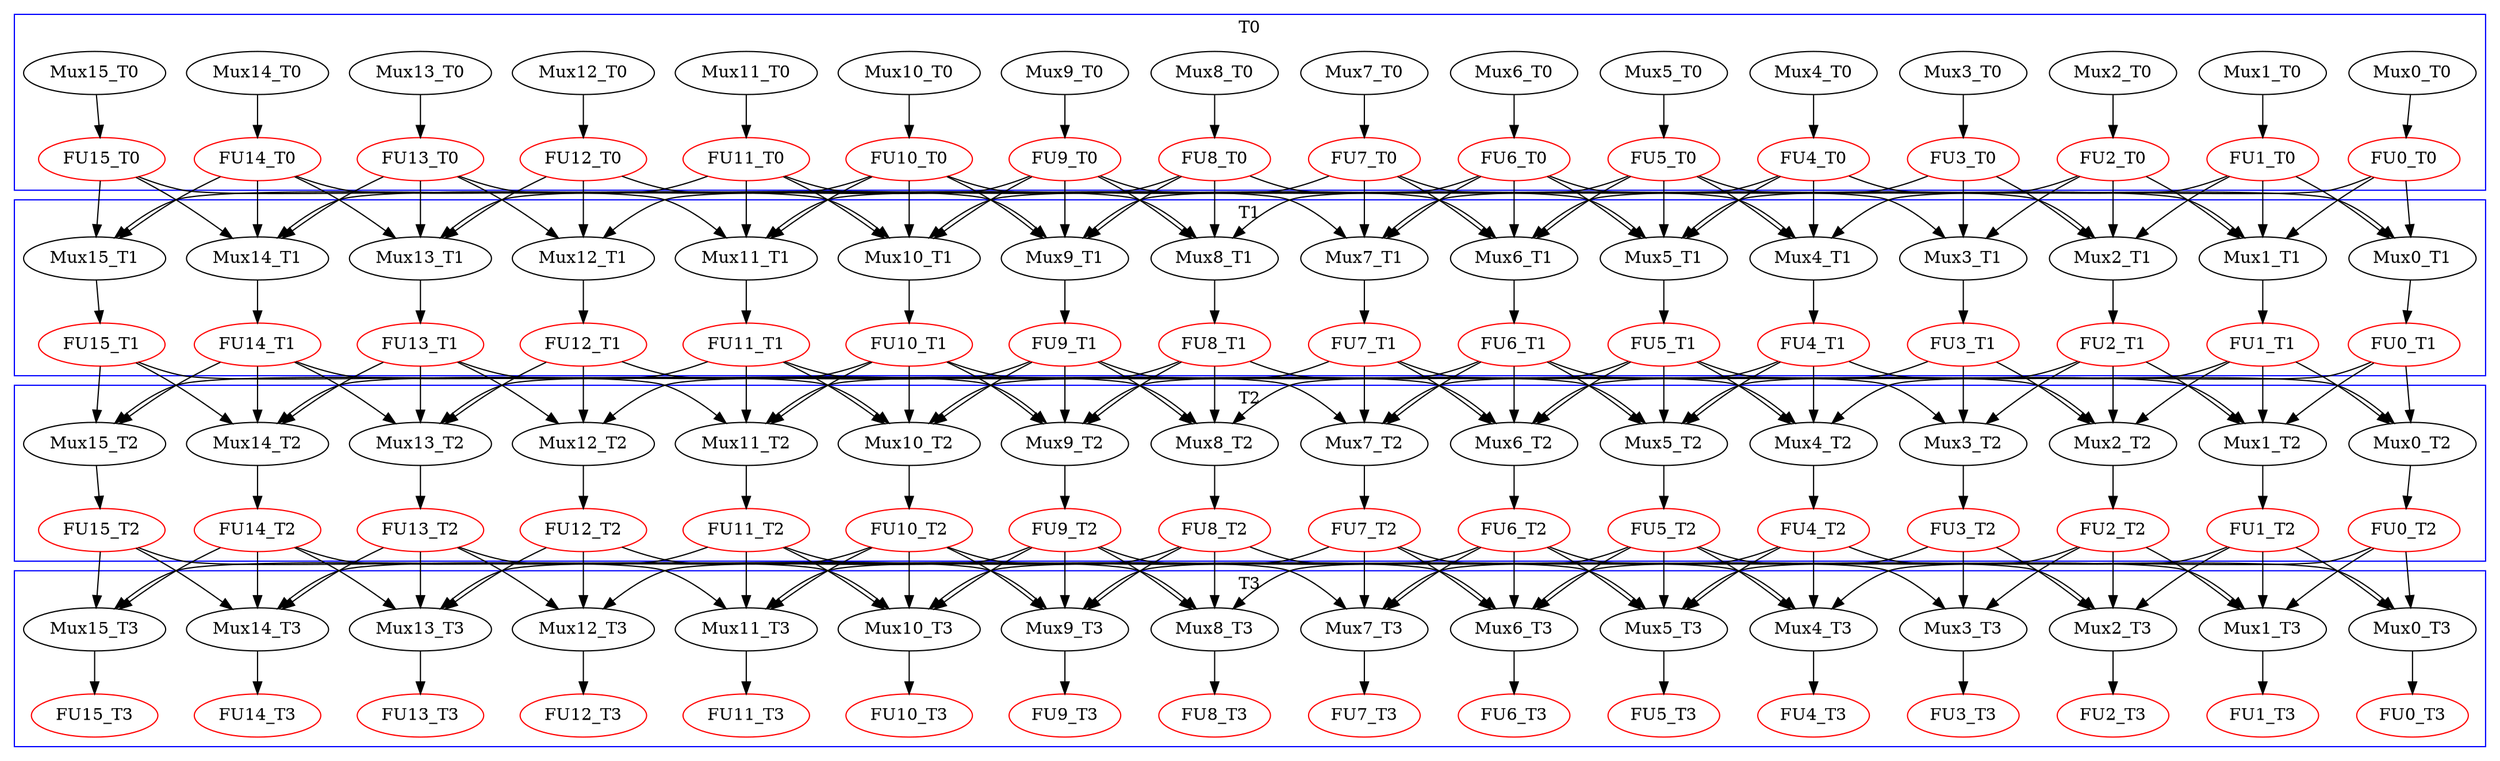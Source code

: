 digraph G {
    subgraph cluster_T0 {
        color=blue;
        label="T0";
        FU0_T0 [z=0 color=red];
        Mux0_T0 [z=0];
        FU1_T0 [z=0 color=red];
        Mux1_T0 [z=0];
        FU2_T0 [z=0 color=red];
        Mux2_T0 [z=0];
        FU3_T0 [z=0 color=red];
        Mux3_T0 [z=0];
        FU4_T0 [z=0 color=red];
        Mux4_T0 [z=0];
        FU5_T0 [z=0 color=red];
        Mux5_T0 [z=0];
        FU6_T0 [z=0 color=red];
        Mux6_T0 [z=0];
        FU7_T0 [z=0 color=red];
        Mux7_T0 [z=0];
        FU8_T0 [z=0 color=red];
        Mux8_T0 [z=0];
        FU9_T0 [z=0 color=red];
        Mux9_T0 [z=0];
        FU10_T0 [z=0 color=red];
        Mux10_T0 [z=0];
        FU11_T0 [z=0 color=red];
        Mux11_T0 [z=0];
        FU12_T0 [z=0 color=red];
        Mux12_T0 [z=0];
        FU13_T0 [z=0 color=red];
        Mux13_T0 [z=0];
        FU14_T0 [z=0 color=red];
        Mux14_T0 [z=0];
        FU15_T0 [z=0 color=red];
        Mux15_T0 [z=0];
    }
    subgraph cluster_T1 {
        color=blue;
        label="T1";
        FU0_T1 [z=1 color=red];
        Mux0_T1 [z=1];
        FU1_T1 [z=1 color=red];
        Mux1_T1 [z=1];
        FU2_T1 [z=1 color=red];
        Mux2_T1 [z=1];
        FU3_T1 [z=1 color=red];
        Mux3_T1 [z=1];
        FU4_T1 [z=1 color=red];
        Mux4_T1 [z=1];
        FU5_T1 [z=1 color=red];
        Mux5_T1 [z=1];
        FU6_T1 [z=1 color=red];
        Mux6_T1 [z=1];
        FU7_T1 [z=1 color=red];
        Mux7_T1 [z=1];
        FU8_T1 [z=1 color=red];
        Mux8_T1 [z=1];
        FU9_T1 [z=1 color=red];
        Mux9_T1 [z=1];
        FU10_T1 [z=1 color=red];
        Mux10_T1 [z=1];
        FU11_T1 [z=1 color=red];
        Mux11_T1 [z=1];
        FU12_T1 [z=1 color=red];
        Mux12_T1 [z=1];
        FU13_T1 [z=1 color=red];
        Mux13_T1 [z=1];
        FU14_T1 [z=1 color=red];
        Mux14_T1 [z=1];
        FU15_T1 [z=1 color=red];
        Mux15_T1 [z=1];
    }
    subgraph cluster_T2 {
        color=blue;
        label="T2";
        FU0_T2 [z=2 color=red];
        Mux0_T2 [z=2];
        FU1_T2 [z=2 color=red];
        Mux1_T2 [z=2];
        FU2_T2 [z=2 color=red];
        Mux2_T2 [z=2];
        FU3_T2 [z=2 color=red];
        Mux3_T2 [z=2];
        FU4_T2 [z=2 color=red];
        Mux4_T2 [z=2];
        FU5_T2 [z=2 color=red];
        Mux5_T2 [z=2];
        FU6_T2 [z=2 color=red];
        Mux6_T2 [z=2];
        FU7_T2 [z=2 color=red];
        Mux7_T2 [z=2];
        FU8_T2 [z=2 color=red];
        Mux8_T2 [z=2];
        FU9_T2 [z=2 color=red];
        Mux9_T2 [z=2];
        FU10_T2 [z=2 color=red];
        Mux10_T2 [z=2];
        FU11_T2 [z=2 color=red];
        Mux11_T2 [z=2];
        FU12_T2 [z=2 color=red];
        Mux12_T2 [z=2];
        FU13_T2 [z=2 color=red];
        Mux13_T2 [z=2];
        FU14_T2 [z=2 color=red];
        Mux14_T2 [z=2];
        FU15_T2 [z=2 color=red];
        Mux15_T2 [z=2];
    }
    subgraph cluster_T3 {
        color=blue;
        label="T3";
        FU0_T3 [z=3 color=red];
        Mux0_T3 [z=3];
        FU1_T3 [z=3 color=red];
        Mux1_T3 [z=3];
        FU2_T3 [z=3 color=red];
        Mux2_T3 [z=3];
        FU3_T3 [z=3 color=red];
        Mux3_T3 [z=3];
        FU4_T3 [z=3 color=red];
        Mux4_T3 [z=3];
        FU5_T3 [z=3 color=red];
        Mux5_T3 [z=3];
        FU6_T3 [z=3 color=red];
        Mux6_T3 [z=3];
        FU7_T3 [z=3 color=red];
        Mux7_T3 [z=3];
        FU8_T3 [z=3 color=red];
        Mux8_T3 [z=3];
        FU9_T3 [z=3 color=red];
        Mux9_T3 [z=3];
        FU10_T3 [z=3 color=red];
        Mux10_T3 [z=3];
        FU11_T3 [z=3 color=red];
        Mux11_T3 [z=3];
        FU12_T3 [z=3 color=red];
        Mux12_T3 [z=3];
        FU13_T3 [z=3 color=red];
        Mux13_T3 [z=3];
        FU14_T3 [z=3 color=red];
        Mux14_T3 [z=3];
        FU15_T3 [z=3 color=red];
        Mux15_T3 [z=3];
    }
    Mux0_T0 -> FU0_T0;
    Mux1_T0 -> FU1_T0;
    Mux2_T0 -> FU2_T0;
    Mux3_T0 -> FU3_T0;
    Mux4_T0 -> FU4_T0;
    Mux5_T0 -> FU5_T0;
    Mux6_T0 -> FU6_T0;
    Mux7_T0 -> FU7_T0;
    Mux8_T0 -> FU8_T0;
    Mux9_T0 -> FU9_T0;
    Mux10_T0 -> FU10_T0;
    Mux11_T0 -> FU11_T0;
    Mux12_T0 -> FU12_T0;
    Mux13_T0 -> FU13_T0;
    Mux14_T0 -> FU14_T0;
    Mux15_T0 -> FU15_T0;
    Mux0_T1 -> FU0_T1;
    FU0_T0 -> Mux0_T1;
    Mux1_T1 -> FU1_T1;
    FU1_T0 -> Mux1_T1;
    Mux2_T1 -> FU2_T1;
    FU2_T0 -> Mux2_T1;
    Mux3_T1 -> FU3_T1;
    FU3_T0 -> Mux3_T1;
    Mux4_T1 -> FU4_T1;
    FU4_T0 -> Mux4_T1;
    Mux5_T1 -> FU5_T1;
    FU5_T0 -> Mux5_T1;
    Mux6_T1 -> FU6_T1;
    FU6_T0 -> Mux6_T1;
    Mux7_T1 -> FU7_T1;
    FU7_T0 -> Mux7_T1;
    Mux8_T1 -> FU8_T1;
    FU8_T0 -> Mux8_T1;
    Mux9_T1 -> FU9_T1;
    FU9_T0 -> Mux9_T1;
    Mux10_T1 -> FU10_T1;
    FU10_T0 -> Mux10_T1;
    Mux11_T1 -> FU11_T1;
    FU11_T0 -> Mux11_T1;
    Mux12_T1 -> FU12_T1;
    FU12_T0 -> Mux12_T1;
    Mux13_T1 -> FU13_T1;
    FU13_T0 -> Mux13_T1;
    Mux14_T1 -> FU14_T1;
    FU14_T0 -> Mux14_T1;
    Mux15_T1 -> FU15_T1;
    FU15_T0 -> Mux15_T1;
    Mux0_T2 -> FU0_T2;
    FU0_T1 -> Mux0_T2;
    Mux1_T2 -> FU1_T2;
    FU1_T1 -> Mux1_T2;
    Mux2_T2 -> FU2_T2;
    FU2_T1 -> Mux2_T2;
    Mux3_T2 -> FU3_T2;
    FU3_T1 -> Mux3_T2;
    Mux4_T2 -> FU4_T2;
    FU4_T1 -> Mux4_T2;
    Mux5_T2 -> FU5_T2;
    FU5_T1 -> Mux5_T2;
    Mux6_T2 -> FU6_T2;
    FU6_T1 -> Mux6_T2;
    Mux7_T2 -> FU7_T2;
    FU7_T1 -> Mux7_T2;
    Mux8_T2 -> FU8_T2;
    FU8_T1 -> Mux8_T2;
    Mux9_T2 -> FU9_T2;
    FU9_T1 -> Mux9_T2;
    Mux10_T2 -> FU10_T2;
    FU10_T1 -> Mux10_T2;
    Mux11_T2 -> FU11_T2;
    FU11_T1 -> Mux11_T2;
    Mux12_T2 -> FU12_T2;
    FU12_T1 -> Mux12_T2;
    Mux13_T2 -> FU13_T2;
    FU13_T1 -> Mux13_T2;
    Mux14_T2 -> FU14_T2;
    FU14_T1 -> Mux14_T2;
    Mux15_T2 -> FU15_T2;
    FU15_T1 -> Mux15_T2;
    Mux0_T3 -> FU0_T3;
    FU0_T2 -> Mux0_T3;
    Mux1_T3 -> FU1_T3;
    FU1_T2 -> Mux1_T3;
    Mux2_T3 -> FU2_T3;
    FU2_T2 -> Mux2_T3;
    Mux3_T3 -> FU3_T3;
    FU3_T2 -> Mux3_T3;
    Mux4_T3 -> FU4_T3;
    FU4_T2 -> Mux4_T3;
    Mux5_T3 -> FU5_T3;
    FU5_T2 -> Mux5_T3;
    Mux6_T3 -> FU6_T3;
    FU6_T2 -> Mux6_T3;
    Mux7_T3 -> FU7_T3;
    FU7_T2 -> Mux7_T3;
    Mux8_T3 -> FU8_T3;
    FU8_T2 -> Mux8_T3;
    Mux9_T3 -> FU9_T3;
    FU9_T2 -> Mux9_T3;
    Mux10_T3 -> FU10_T3;
    FU10_T2 -> Mux10_T3;
    Mux11_T3 -> FU11_T3;
    FU11_T2 -> Mux11_T3;
    Mux12_T3 -> FU12_T3;
    FU12_T2 -> Mux12_T3;
    Mux13_T3 -> FU13_T3;
    FU13_T2 -> Mux13_T3;
    Mux14_T3 -> FU14_T3;
    FU14_T2 -> Mux14_T3;
    Mux15_T3 -> FU15_T3;
    FU15_T2 -> Mux15_T3;
    FU0_T0 -> Mux1_T1;
    FU0_T1 -> Mux1_T2;
    FU0_T2 -> Mux1_T3;
    FU1_T0 -> Mux0_T1;
    FU1_T1 -> Mux0_T2;
    FU1_T2 -> Mux0_T3;
    FU1_T0 -> Mux2_T1;
    FU1_T1 -> Mux2_T2;
    FU1_T2 -> Mux2_T3;
    FU2_T0 -> Mux1_T1;
    FU2_T1 -> Mux1_T2;
    FU2_T2 -> Mux1_T3;
    FU2_T0 -> Mux3_T1;
    FU2_T1 -> Mux3_T2;
    FU2_T2 -> Mux3_T3;
    FU3_T0 -> Mux2_T1;
    FU3_T1 -> Mux2_T2;
    FU3_T2 -> Mux2_T3;
    FU0_T0 -> Mux4_T1;
    FU0_T1 -> Mux4_T2;
    FU0_T2 -> Mux4_T3;
    FU4_T0 -> Mux0_T1;
    FU4_T1 -> Mux0_T2;
    FU4_T2 -> Mux0_T3;
    FU1_T0 -> Mux5_T1;
    FU1_T1 -> Mux5_T2;
    FU1_T2 -> Mux5_T3;
    FU5_T0 -> Mux1_T1;
    FU5_T1 -> Mux1_T2;
    FU5_T2 -> Mux1_T3;
    FU4_T0 -> Mux5_T1;
    FU4_T1 -> Mux5_T2;
    FU4_T2 -> Mux5_T3;
    FU5_T0 -> Mux4_T1;
    FU5_T1 -> Mux4_T2;
    FU5_T2 -> Mux4_T3;
    FU2_T0 -> Mux6_T1;
    FU2_T1 -> Mux6_T2;
    FU2_T2 -> Mux6_T3;
    FU6_T0 -> Mux2_T1;
    FU6_T1 -> Mux2_T2;
    FU6_T2 -> Mux2_T3;
    FU5_T0 -> Mux6_T1;
    FU5_T1 -> Mux6_T2;
    FU5_T2 -> Mux6_T3;
    FU6_T0 -> Mux5_T1;
    FU6_T1 -> Mux5_T2;
    FU6_T2 -> Mux5_T3;
    FU3_T0 -> Mux7_T1;
    FU3_T1 -> Mux7_T2;
    FU3_T2 -> Mux7_T3;
    FU7_T0 -> Mux3_T1;
    FU7_T1 -> Mux3_T2;
    FU7_T2 -> Mux3_T3;
    FU6_T0 -> Mux7_T1;
    FU6_T1 -> Mux7_T2;
    FU6_T2 -> Mux7_T3;
    FU7_T0 -> Mux6_T1;
    FU7_T1 -> Mux6_T2;
    FU7_T2 -> Mux6_T3;
    FU4_T0 -> Mux8_T1;
    FU4_T1 -> Mux8_T2;
    FU4_T2 -> Mux8_T3;
    FU8_T0 -> Mux4_T1;
    FU8_T1 -> Mux4_T2;
    FU8_T2 -> Mux4_T3;
    FU5_T0 -> Mux9_T1;
    FU5_T1 -> Mux9_T2;
    FU5_T2 -> Mux9_T3;
    FU9_T0 -> Mux5_T1;
    FU9_T1 -> Mux5_T2;
    FU9_T2 -> Mux5_T3;
    FU8_T0 -> Mux9_T1;
    FU8_T1 -> Mux9_T2;
    FU8_T2 -> Mux9_T3;
    FU9_T0 -> Mux8_T1;
    FU9_T1 -> Mux8_T2;
    FU9_T2 -> Mux8_T3;
    FU6_T0 -> Mux10_T1;
    FU6_T1 -> Mux10_T2;
    FU6_T2 -> Mux10_T3;
    FU10_T0 -> Mux6_T1;
    FU10_T1 -> Mux6_T2;
    FU10_T2 -> Mux6_T3;
    FU9_T0 -> Mux10_T1;
    FU9_T1 -> Mux10_T2;
    FU9_T2 -> Mux10_T3;
    FU10_T0 -> Mux9_T1;
    FU10_T1 -> Mux9_T2;
    FU10_T2 -> Mux9_T3;
    FU7_T0 -> Mux11_T1;
    FU7_T1 -> Mux11_T2;
    FU7_T2 -> Mux11_T3;
    FU11_T0 -> Mux7_T1;
    FU11_T1 -> Mux7_T2;
    FU11_T2 -> Mux7_T3;
    FU10_T0 -> Mux11_T1;
    FU10_T1 -> Mux11_T2;
    FU10_T2 -> Mux11_T3;
    FU11_T0 -> Mux10_T1;
    FU11_T1 -> Mux10_T2;
    FU11_T2 -> Mux10_T3;
    FU8_T0 -> Mux12_T1;
    FU8_T1 -> Mux12_T2;
    FU8_T2 -> Mux12_T3;
    FU12_T0 -> Mux8_T1;
    FU12_T1 -> Mux8_T2;
    FU12_T2 -> Mux8_T3;
    FU9_T0 -> Mux13_T1;
    FU9_T1 -> Mux13_T2;
    FU9_T2 -> Mux13_T3;
    FU13_T0 -> Mux9_T1;
    FU13_T1 -> Mux9_T2;
    FU13_T2 -> Mux9_T3;
    FU12_T0 -> Mux13_T1;
    FU12_T1 -> Mux13_T2;
    FU12_T2 -> Mux13_T3;
    FU13_T0 -> Mux12_T1;
    FU13_T1 -> Mux12_T2;
    FU13_T2 -> Mux12_T3;
    FU10_T0 -> Mux14_T1;
    FU10_T1 -> Mux14_T2;
    FU10_T2 -> Mux14_T3;
    FU14_T0 -> Mux10_T1;
    FU14_T1 -> Mux10_T2;
    FU14_T2 -> Mux10_T3;
    FU13_T0 -> Mux14_T1;
    FU13_T1 -> Mux14_T2;
    FU13_T2 -> Mux14_T3;
    FU14_T0 -> Mux13_T1;
    FU14_T1 -> Mux13_T2;
    FU14_T2 -> Mux13_T3;
    FU11_T0 -> Mux15_T1;
    FU11_T1 -> Mux15_T2;
    FU11_T2 -> Mux15_T3;
    FU15_T0 -> Mux11_T1;
    FU15_T1 -> Mux11_T2;
    FU15_T2 -> Mux11_T3;
    FU14_T0 -> Mux15_T1;
    FU14_T1 -> Mux15_T2;
    FU14_T2 -> Mux15_T3;
    FU15_T0 -> Mux14_T1;
    FU15_T1 -> Mux14_T2;
    FU15_T2 -> Mux14_T3;
}
